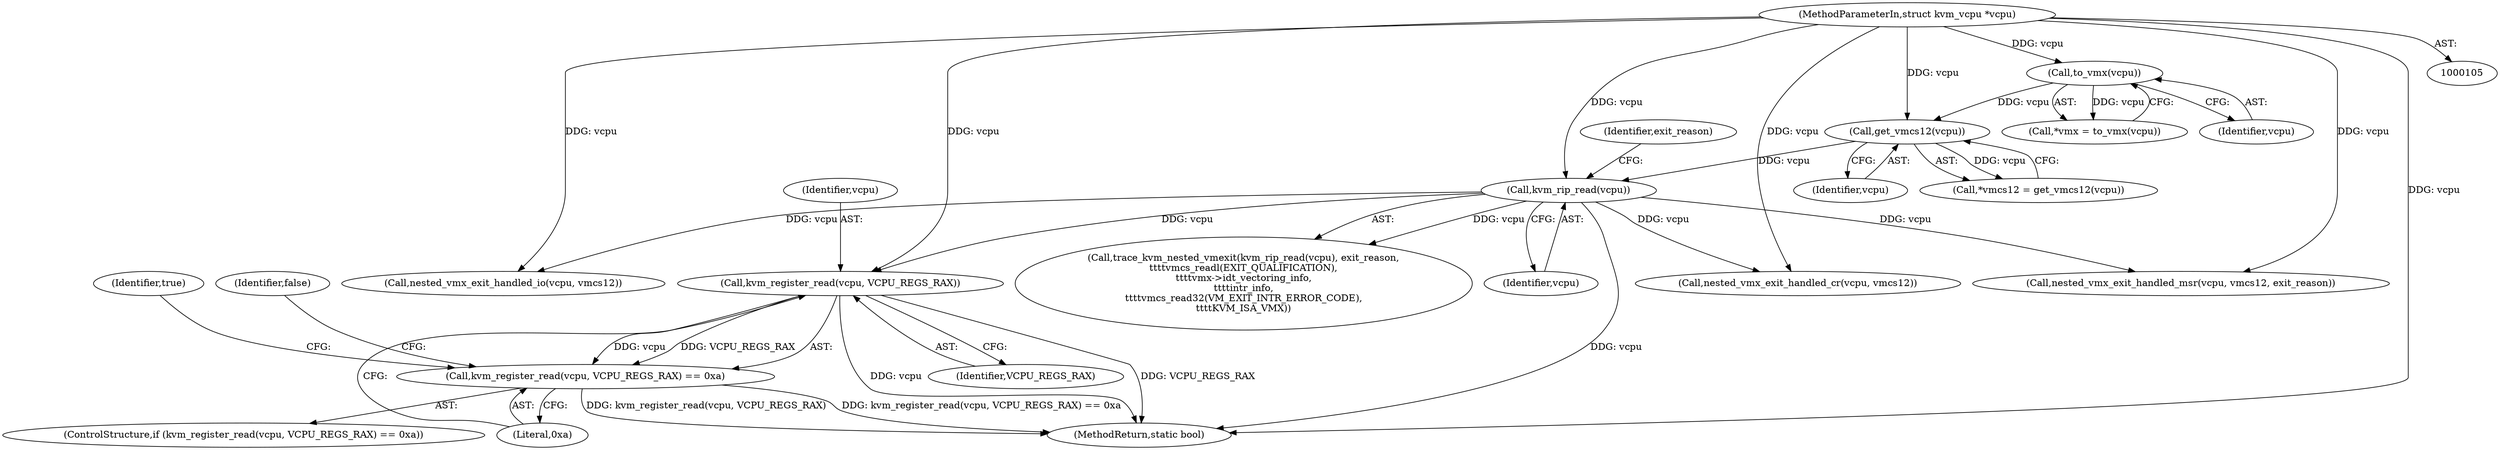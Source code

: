 digraph "0_linux_ef85b67385436ddc1998f45f1d6a210f935b3388_1@API" {
"1000250" [label="(Call,kvm_register_read(vcpu, VCPU_REGS_RAX))"];
"1000130" [label="(Call,kvm_rip_read(vcpu))"];
"1000121" [label="(Call,get_vmcs12(vcpu))"];
"1000116" [label="(Call,to_vmx(vcpu))"];
"1000106" [label="(MethodParameterIn,struct kvm_vcpu *vcpu)"];
"1000249" [label="(Call,kvm_register_read(vcpu, VCPU_REGS_RAX) == 0xa)"];
"1000121" [label="(Call,get_vmcs12(vcpu))"];
"1000394" [label="(MethodReturn,static bool)"];
"1000114" [label="(Call,*vmx = to_vmx(vcpu))"];
"1000255" [label="(Identifier,false)"];
"1000132" [label="(Identifier,exit_reason)"];
"1000106" [label="(MethodParameterIn,struct kvm_vcpu *vcpu)"];
"1000130" [label="(Call,kvm_rip_read(vcpu))"];
"1000251" [label="(Identifier,vcpu)"];
"1000298" [label="(Call,nested_vmx_exit_handled_cr(vcpu, vmcs12))"];
"1000248" [label="(ControlStructure,if (kvm_register_read(vcpu, VCPU_REGS_RAX) == 0xa))"];
"1000116" [label="(Call,to_vmx(vcpu))"];
"1000122" [label="(Identifier,vcpu)"];
"1000129" [label="(Call,trace_kvm_nested_vmexit(kvm_rip_read(vcpu), exit_reason,\n\t\t\t\tvmcs_readl(EXIT_QUALIFICATION),\n\t\t\t\tvmx->idt_vectoring_info,\n\t\t\t\tintr_info,\n\t\t\t\tvmcs_read32(VM_EXIT_INTR_ERROR_CODE),\n\t\t\t\tKVM_ISA_VMX))"];
"1000308" [label="(Call,nested_vmx_exit_handled_io(vcpu, vmcs12))"];
"1000131" [label="(Identifier,vcpu)"];
"1000253" [label="(Literal,0xa)"];
"1000249" [label="(Call,kvm_register_read(vcpu, VCPU_REGS_RAX) == 0xa)"];
"1000119" [label="(Call,*vmcs12 = get_vmcs12(vcpu))"];
"1000117" [label="(Identifier,vcpu)"];
"1000252" [label="(Identifier,VCPU_REGS_RAX)"];
"1000250" [label="(Call,kvm_register_read(vcpu, VCPU_REGS_RAX))"];
"1000320" [label="(Call,nested_vmx_exit_handled_msr(vcpu, vmcs12, exit_reason))"];
"1000257" [label="(Identifier,true)"];
"1000250" -> "1000249"  [label="AST: "];
"1000250" -> "1000252"  [label="CFG: "];
"1000251" -> "1000250"  [label="AST: "];
"1000252" -> "1000250"  [label="AST: "];
"1000253" -> "1000250"  [label="CFG: "];
"1000250" -> "1000394"  [label="DDG: vcpu"];
"1000250" -> "1000394"  [label="DDG: VCPU_REGS_RAX"];
"1000250" -> "1000249"  [label="DDG: vcpu"];
"1000250" -> "1000249"  [label="DDG: VCPU_REGS_RAX"];
"1000130" -> "1000250"  [label="DDG: vcpu"];
"1000106" -> "1000250"  [label="DDG: vcpu"];
"1000130" -> "1000129"  [label="AST: "];
"1000130" -> "1000131"  [label="CFG: "];
"1000131" -> "1000130"  [label="AST: "];
"1000132" -> "1000130"  [label="CFG: "];
"1000130" -> "1000394"  [label="DDG: vcpu"];
"1000130" -> "1000129"  [label="DDG: vcpu"];
"1000121" -> "1000130"  [label="DDG: vcpu"];
"1000106" -> "1000130"  [label="DDG: vcpu"];
"1000130" -> "1000298"  [label="DDG: vcpu"];
"1000130" -> "1000308"  [label="DDG: vcpu"];
"1000130" -> "1000320"  [label="DDG: vcpu"];
"1000121" -> "1000119"  [label="AST: "];
"1000121" -> "1000122"  [label="CFG: "];
"1000122" -> "1000121"  [label="AST: "];
"1000119" -> "1000121"  [label="CFG: "];
"1000121" -> "1000119"  [label="DDG: vcpu"];
"1000116" -> "1000121"  [label="DDG: vcpu"];
"1000106" -> "1000121"  [label="DDG: vcpu"];
"1000116" -> "1000114"  [label="AST: "];
"1000116" -> "1000117"  [label="CFG: "];
"1000117" -> "1000116"  [label="AST: "];
"1000114" -> "1000116"  [label="CFG: "];
"1000116" -> "1000114"  [label="DDG: vcpu"];
"1000106" -> "1000116"  [label="DDG: vcpu"];
"1000106" -> "1000105"  [label="AST: "];
"1000106" -> "1000394"  [label="DDG: vcpu"];
"1000106" -> "1000298"  [label="DDG: vcpu"];
"1000106" -> "1000308"  [label="DDG: vcpu"];
"1000106" -> "1000320"  [label="DDG: vcpu"];
"1000249" -> "1000248"  [label="AST: "];
"1000249" -> "1000253"  [label="CFG: "];
"1000253" -> "1000249"  [label="AST: "];
"1000255" -> "1000249"  [label="CFG: "];
"1000257" -> "1000249"  [label="CFG: "];
"1000249" -> "1000394"  [label="DDG: kvm_register_read(vcpu, VCPU_REGS_RAX)"];
"1000249" -> "1000394"  [label="DDG: kvm_register_read(vcpu, VCPU_REGS_RAX) == 0xa"];
}
